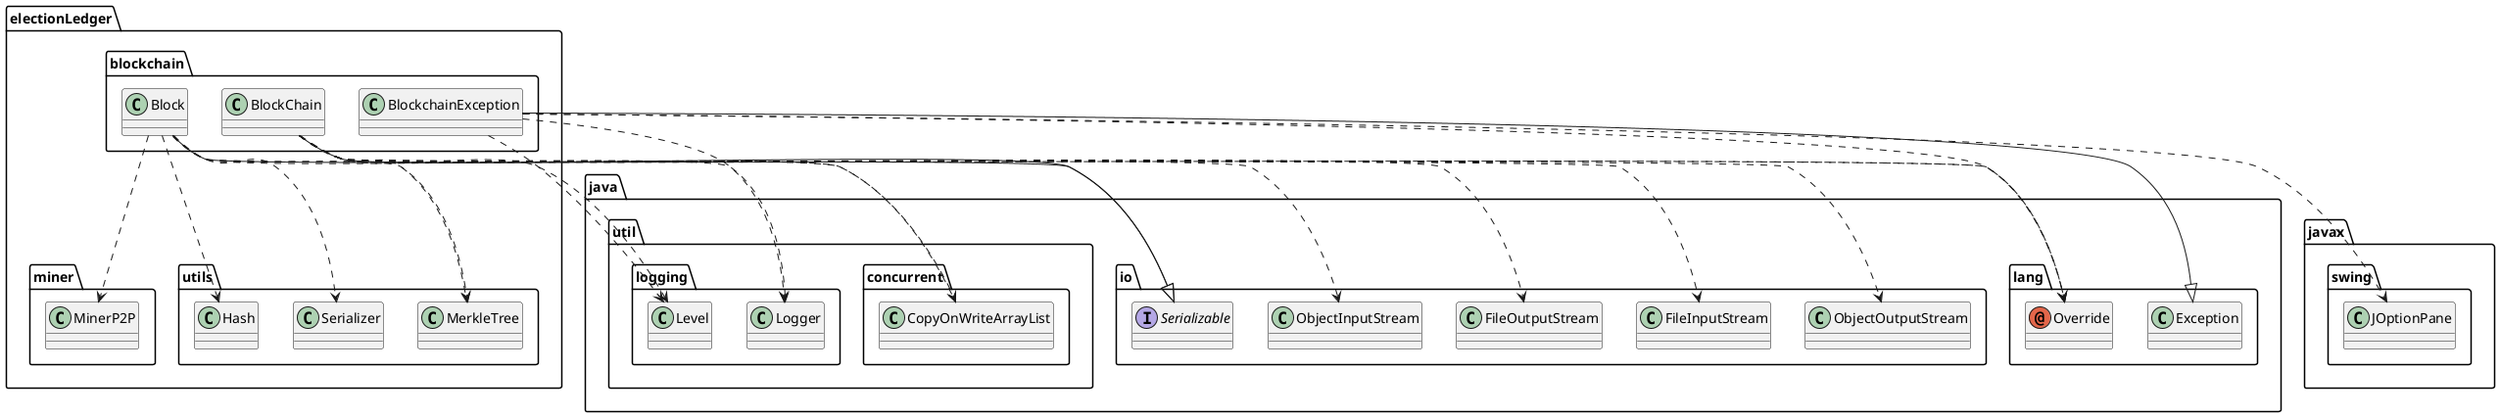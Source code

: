 @startuml
annotation java.lang.Override
class electionLedger.blockchain.Block
class electionLedger.blockchain.BlockChain
class electionLedger.blockchain.BlockchainException
class electionLedger.miner.MinerP2P
class electionLedger.utils.Hash
class electionLedger.utils.MerkleTree
class electionLedger.utils.Serializer
class java.io.FileInputStream
class java.io.FileOutputStream
class java.io.ObjectInputStream
class java.io.ObjectOutputStream
class java.lang.Exception
class java.util.concurrent.CopyOnWriteArrayList
class java.util.logging.Level
class java.util.logging.Logger
class javax.swing.JOptionPane
interface java.io.Serializable
electionLedger.blockchain.Block ..> java.lang.Override
electionLedger.blockchain.Block ..> electionLedger.miner.MinerP2P
electionLedger.blockchain.Block ..> electionLedger.utils.Hash
electionLedger.blockchain.Block ..> electionLedger.utils.MerkleTree
electionLedger.blockchain.Block ..> electionLedger.utils.Serializer
electionLedger.blockchain.Block ..> java.util.concurrent.CopyOnWriteArrayList
electionLedger.blockchain.Block --|> java.io.Serializable
electionLedger.blockchain.BlockChain ..> java.lang.Override
electionLedger.blockchain.BlockChain ..> electionLedger.utils.MerkleTree
electionLedger.blockchain.BlockChain ..> java.io.FileInputStream
electionLedger.blockchain.BlockChain ..> java.io.FileOutputStream
electionLedger.blockchain.BlockChain ..> java.io.ObjectInputStream
electionLedger.blockchain.BlockChain ..> java.io.ObjectOutputStream
electionLedger.blockchain.BlockChain ..> java.util.concurrent.CopyOnWriteArrayList
electionLedger.blockchain.BlockChain ..> java.util.logging.Level
electionLedger.blockchain.BlockChain ..> java.util.logging.Logger
electionLedger.blockchain.BlockChain --|> java.io.Serializable
electionLedger.blockchain.BlockchainException ..> java.lang.Override
electionLedger.blockchain.BlockchainException --|> java.lang.Exception
electionLedger.blockchain.BlockchainException ..> java.util.logging.Level
electionLedger.blockchain.BlockchainException ..> java.util.logging.Logger
electionLedger.blockchain.BlockchainException ..> javax.swing.JOptionPane
@enduml